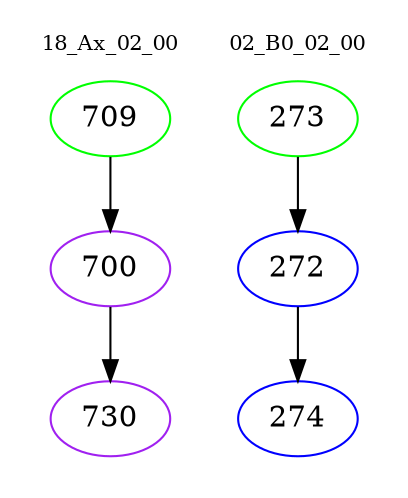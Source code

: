 digraph{
subgraph cluster_0 {
color = white
label = "18_Ax_02_00";
fontsize=10;
T0_709 [label="709", color="green"]
T0_709 -> T0_700 [color="black"]
T0_700 [label="700", color="purple"]
T0_700 -> T0_730 [color="black"]
T0_730 [label="730", color="purple"]
}
subgraph cluster_1 {
color = white
label = "02_B0_02_00";
fontsize=10;
T1_273 [label="273", color="green"]
T1_273 -> T1_272 [color="black"]
T1_272 [label="272", color="blue"]
T1_272 -> T1_274 [color="black"]
T1_274 [label="274", color="blue"]
}
}
